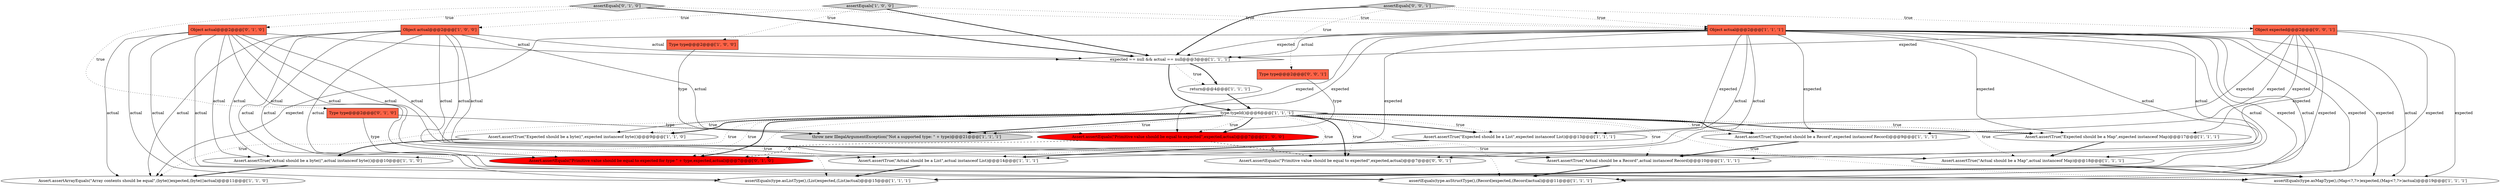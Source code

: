 digraph {
15 [style = filled, label = "Assert.assertTrue(\"Actual should be a byte((\",actual instanceof byte(()@@@10@@@['1', '1', '0']", fillcolor = white, shape = ellipse image = "AAA0AAABBB1BBB"];
16 [style = filled, label = "throw new IllegalArgumentException(\"Not a supported type: \" + type)@@@21@@@['1', '1', '1']", fillcolor = lightgray, shape = ellipse image = "AAA0AAABBB1BBB"];
22 [style = filled, label = "Type type@@@2@@@['0', '1', '0']", fillcolor = tomato, shape = box image = "AAA0AAABBB2BBB"];
10 [style = filled, label = "Object actual@@@2@@@['1', '0', '0']", fillcolor = tomato, shape = box image = "AAA0AAABBB1BBB"];
27 [style = filled, label = "Object expected@@@2@@@['0', '0', '1']", fillcolor = tomato, shape = box image = "AAA0AAABBB3BBB"];
8 [style = filled, label = "Assert.assertTrue(\"Expected should be a Map\",expected instanceof Map)@@@17@@@['1', '1', '1']", fillcolor = white, shape = ellipse image = "AAA0AAABBB1BBB"];
9 [style = filled, label = "Type type@@@2@@@['1', '0', '0']", fillcolor = tomato, shape = box image = "AAA0AAABBB1BBB"];
4 [style = filled, label = "assertEquals(type.asMapType(),(Map<?,?>)expected,(Map<?,?>)actual)@@@19@@@['1', '1', '1']", fillcolor = white, shape = ellipse image = "AAA0AAABBB1BBB"];
24 [style = filled, label = "Assert.assertEquals(\"Primitive value should be equal to expected for type \" + type,expected,actual)@@@7@@@['0', '1', '0']", fillcolor = red, shape = ellipse image = "AAA1AAABBB2BBB"];
1 [style = filled, label = "Assert.assertTrue(\"Expected should be a List\",expected instanceof List)@@@13@@@['1', '1', '1']", fillcolor = white, shape = ellipse image = "AAA0AAABBB1BBB"];
20 [style = filled, label = "Assert.assertEquals(\"Primitive value should be equal to expected\",expected,actual)@@@7@@@['1', '0', '0']", fillcolor = red, shape = ellipse image = "AAA1AAABBB1BBB"];
26 [style = filled, label = "Type type@@@2@@@['0', '0', '1']", fillcolor = tomato, shape = box image = "AAA0AAABBB3BBB"];
18 [style = filled, label = "assertEquals(type.asStructType(),(Record)expected,(Record)actual)@@@11@@@['1', '1', '1']", fillcolor = white, shape = ellipse image = "AAA0AAABBB1BBB"];
13 [style = filled, label = "return@@@4@@@['1', '1', '1']", fillcolor = white, shape = ellipse image = "AAA0AAABBB1BBB"];
14 [style = filled, label = "Assert.assertTrue(\"Expected should be a byte((\",expected instanceof byte(()@@@9@@@['1', '1', '0']", fillcolor = white, shape = ellipse image = "AAA0AAABBB1BBB"];
23 [style = filled, label = "assertEquals['0', '1', '0']", fillcolor = lightgray, shape = diamond image = "AAA0AAABBB2BBB"];
5 [style = filled, label = "Assert.assertArrayEquals(\"Array contents should be equal\",(byte(()expected,(byte(()actual)@@@11@@@['1', '1', '0']", fillcolor = white, shape = ellipse image = "AAA0AAABBB1BBB"];
17 [style = filled, label = "Assert.assertTrue(\"Expected should be a Record\",expected instanceof Record)@@@9@@@['1', '1', '1']", fillcolor = white, shape = ellipse image = "AAA0AAABBB1BBB"];
12 [style = filled, label = "Object actual@@@2@@@['1', '1', '1']", fillcolor = tomato, shape = box image = "AAA0AAABBB1BBB"];
3 [style = filled, label = "Assert.assertTrue(\"Actual should be a Map\",actual instanceof Map)@@@18@@@['1', '1', '1']", fillcolor = white, shape = ellipse image = "AAA0AAABBB1BBB"];
2 [style = filled, label = "assertEquals(type.asListType(),(List)expected,(List)actual)@@@15@@@['1', '1', '1']", fillcolor = white, shape = ellipse image = "AAA0AAABBB1BBB"];
6 [style = filled, label = "type.typeId()@@@6@@@['1', '1', '1']", fillcolor = white, shape = diamond image = "AAA0AAABBB1BBB"];
11 [style = filled, label = "assertEquals['1', '0', '0']", fillcolor = lightgray, shape = diamond image = "AAA0AAABBB1BBB"];
28 [style = filled, label = "assertEquals['0', '0', '1']", fillcolor = lightgray, shape = diamond image = "AAA0AAABBB3BBB"];
19 [style = filled, label = "expected == null && actual == null@@@3@@@['1', '1', '1']", fillcolor = white, shape = diamond image = "AAA0AAABBB1BBB"];
7 [style = filled, label = "Assert.assertTrue(\"Actual should be a List\",actual instanceof List)@@@14@@@['1', '1', '1']", fillcolor = white, shape = ellipse image = "AAA0AAABBB1BBB"];
0 [style = filled, label = "Assert.assertTrue(\"Actual should be a Record\",actual instanceof Record)@@@10@@@['1', '1', '1']", fillcolor = white, shape = ellipse image = "AAA0AAABBB1BBB"];
25 [style = filled, label = "Assert.assertEquals(\"Primitive value should be equal to expected\",expected,actual)@@@7@@@['0', '0', '1']", fillcolor = white, shape = ellipse image = "AAA0AAABBB3BBB"];
21 [style = filled, label = "Object actual@@@2@@@['0', '1', '0']", fillcolor = tomato, shape = box image = "AAA0AAABBB2BBB"];
10->19 [style = solid, label="actual"];
27->17 [style = solid, label="expected"];
21->7 [style = solid, label="actual"];
23->22 [style = dotted, label="true"];
12->18 [style = solid, label="expected"];
11->12 [style = dotted, label="true"];
27->2 [style = solid, label="expected"];
6->1 [style = dotted, label="true"];
12->25 [style = solid, label="actual"];
10->5 [style = solid, label="actual"];
12->4 [style = solid, label="actual"];
21->4 [style = solid, label="actual"];
3->4 [style = bold, label=""];
21->19 [style = solid, label="actual"];
12->8 [style = solid, label="expected"];
6->18 [style = dotted, label="true"];
20->25 [style = dashed, label="0"];
12->4 [style = solid, label="expected"];
12->17 [style = solid, label="expected"];
21->2 [style = solid, label="actual"];
6->0 [style = dotted, label="true"];
28->27 [style = dotted, label="true"];
6->3 [style = dotted, label="true"];
12->14 [style = solid, label="expected"];
21->18 [style = solid, label="actual"];
6->15 [style = dotted, label="true"];
12->18 [style = solid, label="actual"];
11->10 [style = dotted, label="true"];
27->19 [style = solid, label="expected"];
23->21 [style = dotted, label="true"];
19->6 [style = bold, label=""];
6->20 [style = dotted, label="true"];
22->24 [style = solid, label="type"];
10->7 [style = solid, label="actual"];
6->14 [style = dotted, label="true"];
19->13 [style = bold, label=""];
12->2 [style = solid, label="expected"];
21->15 [style = solid, label="actual"];
27->8 [style = solid, label="expected"];
7->2 [style = bold, label=""];
12->24 [style = solid, label="expected"];
6->25 [style = dotted, label="true"];
28->19 [style = bold, label=""];
21->3 [style = solid, label="actual"];
6->7 [style = dotted, label="true"];
14->15 [style = bold, label=""];
27->4 [style = solid, label="expected"];
10->15 [style = solid, label="actual"];
9->16 [style = solid, label="type"];
6->17 [style = bold, label=""];
6->24 [style = dotted, label="true"];
10->0 [style = solid, label="actual"];
12->2 [style = solid, label="actual"];
6->25 [style = bold, label=""];
10->3 [style = solid, label="actual"];
8->3 [style = bold, label=""];
10->20 [style = solid, label="actual"];
11->9 [style = dotted, label="true"];
6->24 [style = bold, label=""];
12->3 [style = solid, label="actual"];
21->24 [style = solid, label="actual"];
27->18 [style = solid, label="expected"];
1->7 [style = bold, label=""];
6->20 [style = bold, label=""];
6->1 [style = bold, label=""];
6->2 [style = dotted, label="true"];
17->0 [style = bold, label=""];
22->16 [style = solid, label="type"];
21->5 [style = solid, label="actual"];
6->8 [style = dotted, label="true"];
12->7 [style = solid, label="actual"];
23->19 [style = bold, label=""];
0->18 [style = bold, label=""];
13->6 [style = bold, label=""];
27->1 [style = solid, label="expected"];
26->16 [style = solid, label="type"];
28->12 [style = dotted, label="true"];
12->5 [style = solid, label="expected"];
12->0 [style = solid, label="actual"];
12->20 [style = solid, label="expected"];
19->13 [style = dotted, label="true"];
11->19 [style = bold, label=""];
10->4 [style = solid, label="actual"];
27->25 [style = solid, label="expected"];
6->17 [style = dotted, label="true"];
15->5 [style = bold, label=""];
6->14 [style = bold, label=""];
12->19 [style = solid, label="expected"];
6->4 [style = dotted, label="true"];
12->19 [style = solid, label="actual"];
6->16 [style = bold, label=""];
20->24 [style = dashed, label="0"];
28->26 [style = dotted, label="true"];
10->2 [style = solid, label="actual"];
6->8 [style = bold, label=""];
21->0 [style = solid, label="actual"];
12->1 [style = solid, label="expected"];
23->12 [style = dotted, label="true"];
6->16 [style = dotted, label="true"];
6->5 [style = dotted, label="true"];
10->18 [style = solid, label="actual"];
}
